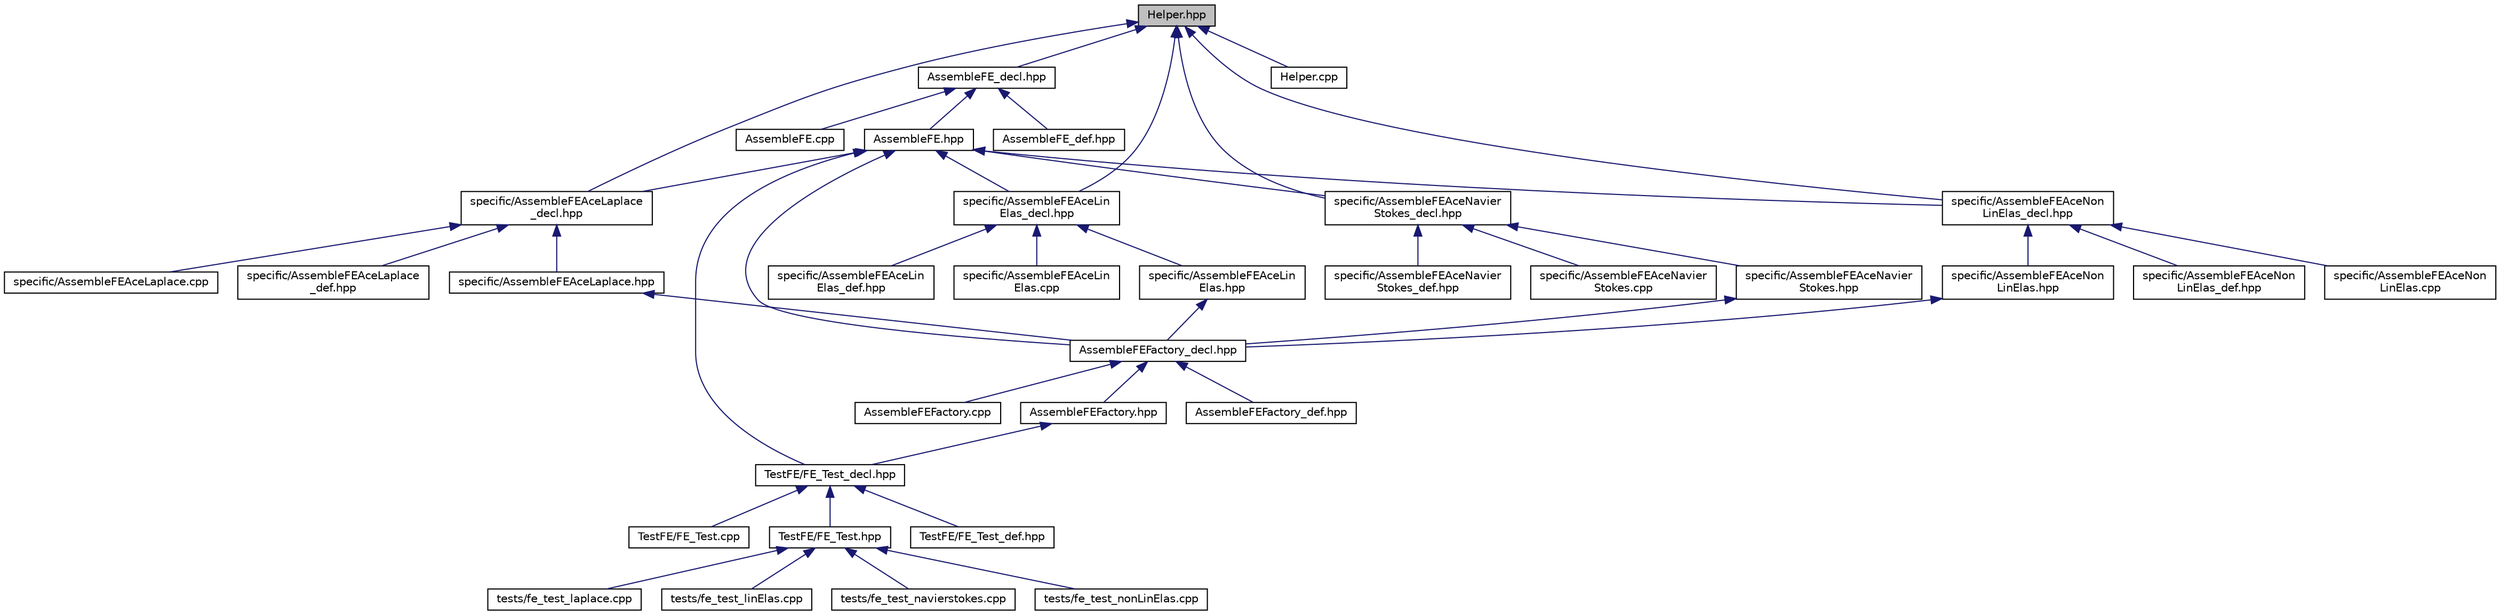 digraph "Helper.hpp"
{
 // LATEX_PDF_SIZE
  edge [fontname="Helvetica",fontsize="10",labelfontname="Helvetica",labelfontsize="10"];
  node [fontname="Helvetica",fontsize="10",shape=record];
  Node1 [label="Helper.hpp",height=0.2,width=0.4,color="black", fillcolor="grey75", style="filled", fontcolor="black",tooltip=" "];
  Node1 -> Node2 [dir="back",color="midnightblue",fontsize="10",style="solid"];
  Node2 [label="AssembleFE_decl.hpp",height=0.2,width=0.4,color="black", fillcolor="white", style="filled",URL="$AssembleFE__decl_8hpp.html",tooltip=" "];
  Node2 -> Node3 [dir="back",color="midnightblue",fontsize="10",style="solid"];
  Node3 [label="AssembleFE.cpp",height=0.2,width=0.4,color="black", fillcolor="white", style="filled",URL="$AssembleFE_8cpp.html",tooltip=" "];
  Node2 -> Node4 [dir="back",color="midnightblue",fontsize="10",style="solid"];
  Node4 [label="AssembleFE.hpp",height=0.2,width=0.4,color="black", fillcolor="white", style="filled",URL="$AssembleFE_8hpp.html",tooltip=" "];
  Node4 -> Node5 [dir="back",color="midnightblue",fontsize="10",style="solid"];
  Node5 [label="AssembleFEFactory_decl.hpp",height=0.2,width=0.4,color="black", fillcolor="white", style="filled",URL="$AssembleFEFactory__decl_8hpp.html",tooltip=" "];
  Node5 -> Node6 [dir="back",color="midnightblue",fontsize="10",style="solid"];
  Node6 [label="AssembleFEFactory.cpp",height=0.2,width=0.4,color="black", fillcolor="white", style="filled",URL="$AssembleFEFactory_8cpp.html",tooltip=" "];
  Node5 -> Node7 [dir="back",color="midnightblue",fontsize="10",style="solid"];
  Node7 [label="AssembleFEFactory.hpp",height=0.2,width=0.4,color="black", fillcolor="white", style="filled",URL="$AssembleFEFactory_8hpp.html",tooltip=" "];
  Node7 -> Node8 [dir="back",color="midnightblue",fontsize="10",style="solid"];
  Node8 [label="TestFE/FE_Test_decl.hpp",height=0.2,width=0.4,color="black", fillcolor="white", style="filled",URL="$FE__Test__decl_8hpp.html",tooltip=" "];
  Node8 -> Node9 [dir="back",color="midnightblue",fontsize="10",style="solid"];
  Node9 [label="TestFE/FE_Test.cpp",height=0.2,width=0.4,color="black", fillcolor="white", style="filled",URL="$FE__Test_8cpp.html",tooltip=" "];
  Node8 -> Node10 [dir="back",color="midnightblue",fontsize="10",style="solid"];
  Node10 [label="TestFE/FE_Test.hpp",height=0.2,width=0.4,color="black", fillcolor="white", style="filled",URL="$FE__Test_8hpp.html",tooltip=" "];
  Node10 -> Node11 [dir="back",color="midnightblue",fontsize="10",style="solid"];
  Node11 [label="tests/fe_test_laplace.cpp",height=0.2,width=0.4,color="black", fillcolor="white", style="filled",URL="$fe__test__laplace_8cpp.html",tooltip=" "];
  Node10 -> Node12 [dir="back",color="midnightblue",fontsize="10",style="solid"];
  Node12 [label="tests/fe_test_linElas.cpp",height=0.2,width=0.4,color="black", fillcolor="white", style="filled",URL="$fe__test__linElas_8cpp.html",tooltip=" "];
  Node10 -> Node13 [dir="back",color="midnightblue",fontsize="10",style="solid"];
  Node13 [label="tests/fe_test_navierstokes.cpp",height=0.2,width=0.4,color="black", fillcolor="white", style="filled",URL="$fe__test__navierstokes_8cpp.html",tooltip=" "];
  Node10 -> Node14 [dir="back",color="midnightblue",fontsize="10",style="solid"];
  Node14 [label="tests/fe_test_nonLinElas.cpp",height=0.2,width=0.4,color="black", fillcolor="white", style="filled",URL="$fe__test__nonLinElas_8cpp.html",tooltip=" "];
  Node8 -> Node15 [dir="back",color="midnightblue",fontsize="10",style="solid"];
  Node15 [label="TestFE/FE_Test_def.hpp",height=0.2,width=0.4,color="black", fillcolor="white", style="filled",URL="$FE__Test__def_8hpp.html",tooltip=" "];
  Node5 -> Node16 [dir="back",color="midnightblue",fontsize="10",style="solid"];
  Node16 [label="AssembleFEFactory_def.hpp",height=0.2,width=0.4,color="black", fillcolor="white", style="filled",URL="$AssembleFEFactory__def_8hpp.html",tooltip=" "];
  Node4 -> Node8 [dir="back",color="midnightblue",fontsize="10",style="solid"];
  Node4 -> Node17 [dir="back",color="midnightblue",fontsize="10",style="solid"];
  Node17 [label="specific/AssembleFEAceLaplace\l_decl.hpp",height=0.2,width=0.4,color="black", fillcolor="white", style="filled",URL="$AssembleFEAceLaplace__decl_8hpp.html",tooltip=" "];
  Node17 -> Node18 [dir="back",color="midnightblue",fontsize="10",style="solid"];
  Node18 [label="specific/AssembleFEAceLaplace.cpp",height=0.2,width=0.4,color="black", fillcolor="white", style="filled",URL="$AssembleFEAceLaplace_8cpp.html",tooltip=" "];
  Node17 -> Node19 [dir="back",color="midnightblue",fontsize="10",style="solid"];
  Node19 [label="specific/AssembleFEAceLaplace.hpp",height=0.2,width=0.4,color="black", fillcolor="white", style="filled",URL="$AssembleFEAceLaplace_8hpp.html",tooltip=" "];
  Node19 -> Node5 [dir="back",color="midnightblue",fontsize="10",style="solid"];
  Node17 -> Node20 [dir="back",color="midnightblue",fontsize="10",style="solid"];
  Node20 [label="specific/AssembleFEAceLaplace\l_def.hpp",height=0.2,width=0.4,color="black", fillcolor="white", style="filled",URL="$AssembleFEAceLaplace__def_8hpp.html",tooltip=" "];
  Node4 -> Node21 [dir="back",color="midnightblue",fontsize="10",style="solid"];
  Node21 [label="specific/AssembleFEAceLin\lElas_decl.hpp",height=0.2,width=0.4,color="black", fillcolor="white", style="filled",URL="$AssembleFEAceLinElas__decl_8hpp.html",tooltip=" "];
  Node21 -> Node22 [dir="back",color="midnightblue",fontsize="10",style="solid"];
  Node22 [label="specific/AssembleFEAceLin\lElas.cpp",height=0.2,width=0.4,color="black", fillcolor="white", style="filled",URL="$AssembleFEAceLinElas_8cpp.html",tooltip=" "];
  Node21 -> Node23 [dir="back",color="midnightblue",fontsize="10",style="solid"];
  Node23 [label="specific/AssembleFEAceLin\lElas.hpp",height=0.2,width=0.4,color="black", fillcolor="white", style="filled",URL="$AssembleFEAceLinElas_8hpp.html",tooltip=" "];
  Node23 -> Node5 [dir="back",color="midnightblue",fontsize="10",style="solid"];
  Node21 -> Node24 [dir="back",color="midnightblue",fontsize="10",style="solid"];
  Node24 [label="specific/AssembleFEAceLin\lElas_def.hpp",height=0.2,width=0.4,color="black", fillcolor="white", style="filled",URL="$AssembleFEAceLinElas__def_8hpp.html",tooltip=" "];
  Node4 -> Node25 [dir="back",color="midnightblue",fontsize="10",style="solid"];
  Node25 [label="specific/AssembleFEAceNavier\lStokes_decl.hpp",height=0.2,width=0.4,color="black", fillcolor="white", style="filled",URL="$AssembleFEAceNavierStokes__decl_8hpp.html",tooltip=" "];
  Node25 -> Node26 [dir="back",color="midnightblue",fontsize="10",style="solid"];
  Node26 [label="specific/AssembleFEAceNavier\lStokes.cpp",height=0.2,width=0.4,color="black", fillcolor="white", style="filled",URL="$AssembleFEAceNavierStokes_8cpp.html",tooltip=" "];
  Node25 -> Node27 [dir="back",color="midnightblue",fontsize="10",style="solid"];
  Node27 [label="specific/AssembleFEAceNavier\lStokes.hpp",height=0.2,width=0.4,color="black", fillcolor="white", style="filled",URL="$AssembleFEAceNavierStokes_8hpp.html",tooltip=" "];
  Node27 -> Node5 [dir="back",color="midnightblue",fontsize="10",style="solid"];
  Node25 -> Node28 [dir="back",color="midnightblue",fontsize="10",style="solid"];
  Node28 [label="specific/AssembleFEAceNavier\lStokes_def.hpp",height=0.2,width=0.4,color="black", fillcolor="white", style="filled",URL="$AssembleFEAceNavierStokes__def_8hpp.html",tooltip=" "];
  Node4 -> Node29 [dir="back",color="midnightblue",fontsize="10",style="solid"];
  Node29 [label="specific/AssembleFEAceNon\lLinElas_decl.hpp",height=0.2,width=0.4,color="black", fillcolor="white", style="filled",URL="$AssembleFEAceNonLinElas__decl_8hpp.html",tooltip=" "];
  Node29 -> Node30 [dir="back",color="midnightblue",fontsize="10",style="solid"];
  Node30 [label="specific/AssembleFEAceNon\lLinElas.cpp",height=0.2,width=0.4,color="black", fillcolor="white", style="filled",URL="$AssembleFEAceNonLinElas_8cpp.html",tooltip=" "];
  Node29 -> Node31 [dir="back",color="midnightblue",fontsize="10",style="solid"];
  Node31 [label="specific/AssembleFEAceNon\lLinElas.hpp",height=0.2,width=0.4,color="black", fillcolor="white", style="filled",URL="$AssembleFEAceNonLinElas_8hpp.html",tooltip=" "];
  Node31 -> Node5 [dir="back",color="midnightblue",fontsize="10",style="solid"];
  Node29 -> Node32 [dir="back",color="midnightblue",fontsize="10",style="solid"];
  Node32 [label="specific/AssembleFEAceNon\lLinElas_def.hpp",height=0.2,width=0.4,color="black", fillcolor="white", style="filled",URL="$AssembleFEAceNonLinElas__def_8hpp.html",tooltip=" "];
  Node2 -> Node33 [dir="back",color="midnightblue",fontsize="10",style="solid"];
  Node33 [label="AssembleFE_def.hpp",height=0.2,width=0.4,color="black", fillcolor="white", style="filled",URL="$AssembleFE__def_8hpp.html",tooltip=" "];
  Node1 -> Node34 [dir="back",color="midnightblue",fontsize="10",style="solid"];
  Node34 [label="Helper.cpp",height=0.2,width=0.4,color="black", fillcolor="white", style="filled",URL="$Helper_8cpp.html",tooltip=" "];
  Node1 -> Node17 [dir="back",color="midnightblue",fontsize="10",style="solid"];
  Node1 -> Node21 [dir="back",color="midnightblue",fontsize="10",style="solid"];
  Node1 -> Node25 [dir="back",color="midnightblue",fontsize="10",style="solid"];
  Node1 -> Node29 [dir="back",color="midnightblue",fontsize="10",style="solid"];
}

